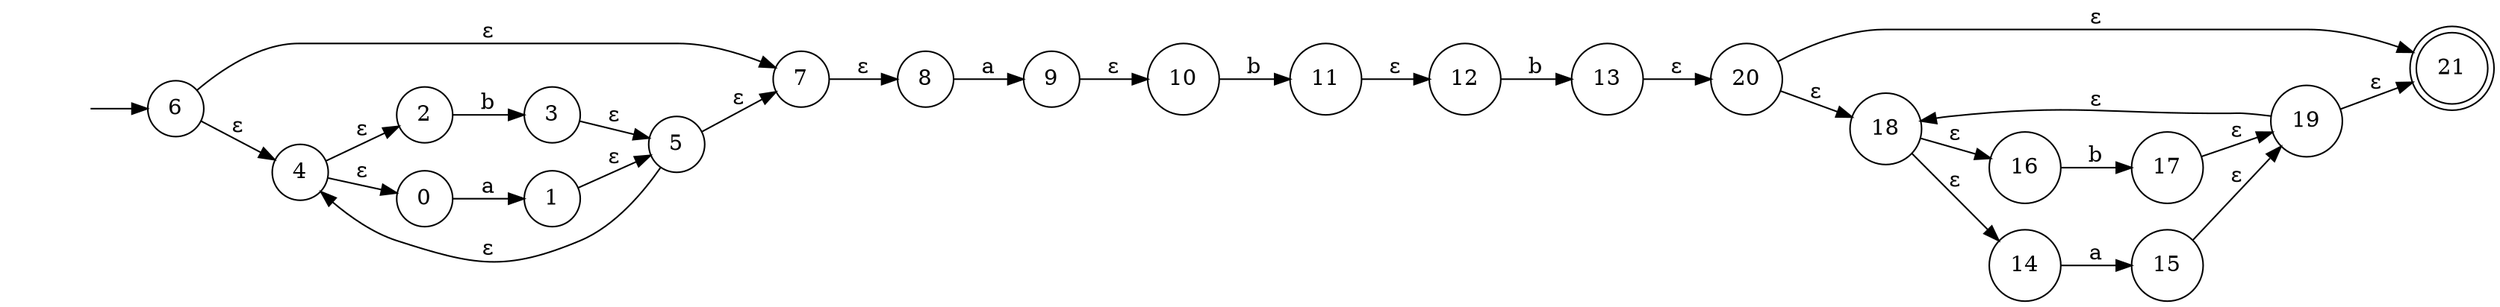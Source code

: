 digraph NFA {
  rankdir=LR;
  node [shape=circle];
  __start [shape=plaintext,label=""];
  __start -> 6;
  21 [shape=doublecircle];
  15 -> 19 [label="ε"];
  7 -> 8 [label="ε"];
  8 -> 9 [label="a"];
  6 -> 4 [label="ε"];
  6 -> 7 [label="ε"];
  16 -> 17 [label="b"];
  13 -> 20 [label="ε"];
  9 -> 10 [label="ε"];
  12 -> 13 [label="b"];
  14 -> 15 [label="a"];
  11 -> 12 [label="ε"];
  2 -> 3 [label="b"];
  20 -> 21 [label="ε"];
  20 -> 18 [label="ε"];
  18 -> 14 [label="ε"];
  18 -> 16 [label="ε"];
  19 -> 21 [label="ε"];
  19 -> 18 [label="ε"];
  5 -> 4 [label="ε"];
  5 -> 7 [label="ε"];
  3 -> 5 [label="ε"];
  17 -> 19 [label="ε"];
  10 -> 11 [label="b"];
  4 -> 0 [label="ε"];
  4 -> 2 [label="ε"];
  0 -> 1 [label="a"];
  1 -> 5 [label="ε"];
}